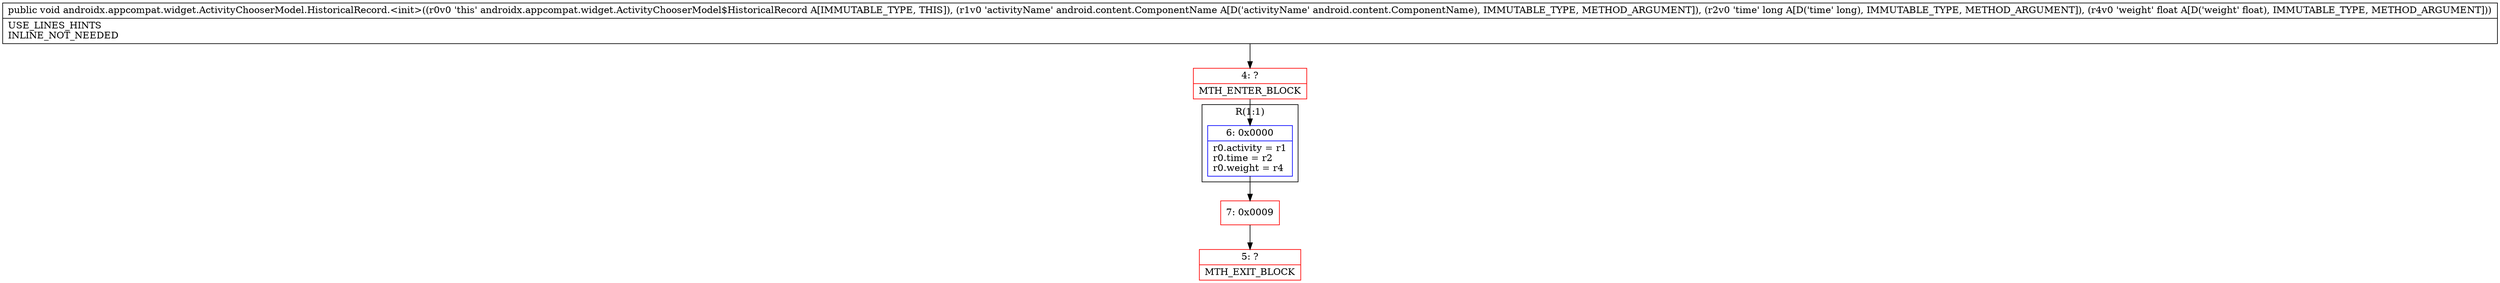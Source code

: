 digraph "CFG forandroidx.appcompat.widget.ActivityChooserModel.HistoricalRecord.\<init\>(Landroid\/content\/ComponentName;JF)V" {
subgraph cluster_Region_1100784309 {
label = "R(1:1)";
node [shape=record,color=blue];
Node_6 [shape=record,label="{6\:\ 0x0000|r0.activity = r1\lr0.time = r2\lr0.weight = r4\l}"];
}
Node_4 [shape=record,color=red,label="{4\:\ ?|MTH_ENTER_BLOCK\l}"];
Node_7 [shape=record,color=red,label="{7\:\ 0x0009}"];
Node_5 [shape=record,color=red,label="{5\:\ ?|MTH_EXIT_BLOCK\l}"];
MethodNode[shape=record,label="{public void androidx.appcompat.widget.ActivityChooserModel.HistoricalRecord.\<init\>((r0v0 'this' androidx.appcompat.widget.ActivityChooserModel$HistoricalRecord A[IMMUTABLE_TYPE, THIS]), (r1v0 'activityName' android.content.ComponentName A[D('activityName' android.content.ComponentName), IMMUTABLE_TYPE, METHOD_ARGUMENT]), (r2v0 'time' long A[D('time' long), IMMUTABLE_TYPE, METHOD_ARGUMENT]), (r4v0 'weight' float A[D('weight' float), IMMUTABLE_TYPE, METHOD_ARGUMENT]))  | USE_LINES_HINTS\lINLINE_NOT_NEEDED\l}"];
MethodNode -> Node_4;Node_6 -> Node_7;
Node_4 -> Node_6;
Node_7 -> Node_5;
}

